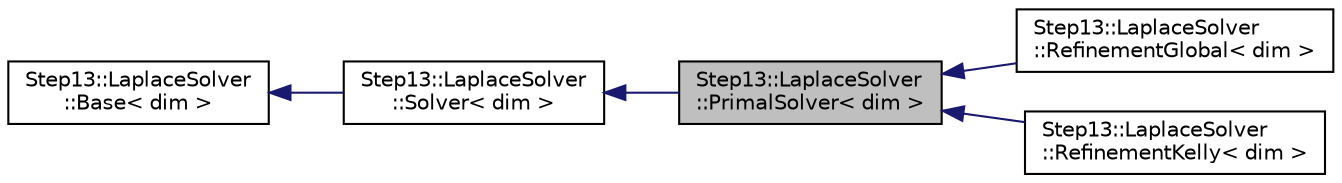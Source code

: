 digraph "Step13::LaplaceSolver::PrimalSolver&lt; dim &gt;"
{
 // LATEX_PDF_SIZE
  edge [fontname="Helvetica",fontsize="10",labelfontname="Helvetica",labelfontsize="10"];
  node [fontname="Helvetica",fontsize="10",shape=record];
  rankdir="LR";
  Node1 [label="Step13::LaplaceSolver\l::PrimalSolver\< dim \>",height=0.2,width=0.4,color="black", fillcolor="grey75", style="filled", fontcolor="black",tooltip=" "];
  Node2 -> Node1 [dir="back",color="midnightblue",fontsize="10",style="solid",fontname="Helvetica"];
  Node2 [label="Step13::LaplaceSolver\l::Solver\< dim \>",height=0.2,width=0.4,color="black", fillcolor="white", style="filled",URL="$classStep13_1_1LaplaceSolver_1_1Solver.html",tooltip=" "];
  Node3 -> Node2 [dir="back",color="midnightblue",fontsize="10",style="solid",fontname="Helvetica"];
  Node3 [label="Step13::LaplaceSolver\l::Base\< dim \>",height=0.2,width=0.4,color="black", fillcolor="white", style="filled",URL="$classStep13_1_1LaplaceSolver_1_1Base.html",tooltip=" "];
  Node1 -> Node4 [dir="back",color="midnightblue",fontsize="10",style="solid",fontname="Helvetica"];
  Node4 [label="Step13::LaplaceSolver\l::RefinementGlobal\< dim \>",height=0.2,width=0.4,color="black", fillcolor="white", style="filled",URL="$classStep13_1_1LaplaceSolver_1_1RefinementGlobal.html",tooltip=" "];
  Node1 -> Node5 [dir="back",color="midnightblue",fontsize="10",style="solid",fontname="Helvetica"];
  Node5 [label="Step13::LaplaceSolver\l::RefinementKelly\< dim \>",height=0.2,width=0.4,color="black", fillcolor="white", style="filled",URL="$classStep13_1_1LaplaceSolver_1_1RefinementKelly.html",tooltip=" "];
}
